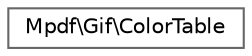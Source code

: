 digraph "Graphical Class Hierarchy"
{
 // LATEX_PDF_SIZE
  bgcolor="transparent";
  edge [fontname=Helvetica,fontsize=10,labelfontname=Helvetica,labelfontsize=10];
  node [fontname=Helvetica,fontsize=10,shape=box,height=0.2,width=0.4];
  rankdir="LR";
  Node0 [id="Node000000",label="Mpdf\\Gif\\ColorTable",height=0.2,width=0.4,color="grey40", fillcolor="white", style="filled",URL="$classMpdf_1_1Gif_1_1ColorTable.html",tooltip=" "];
}

